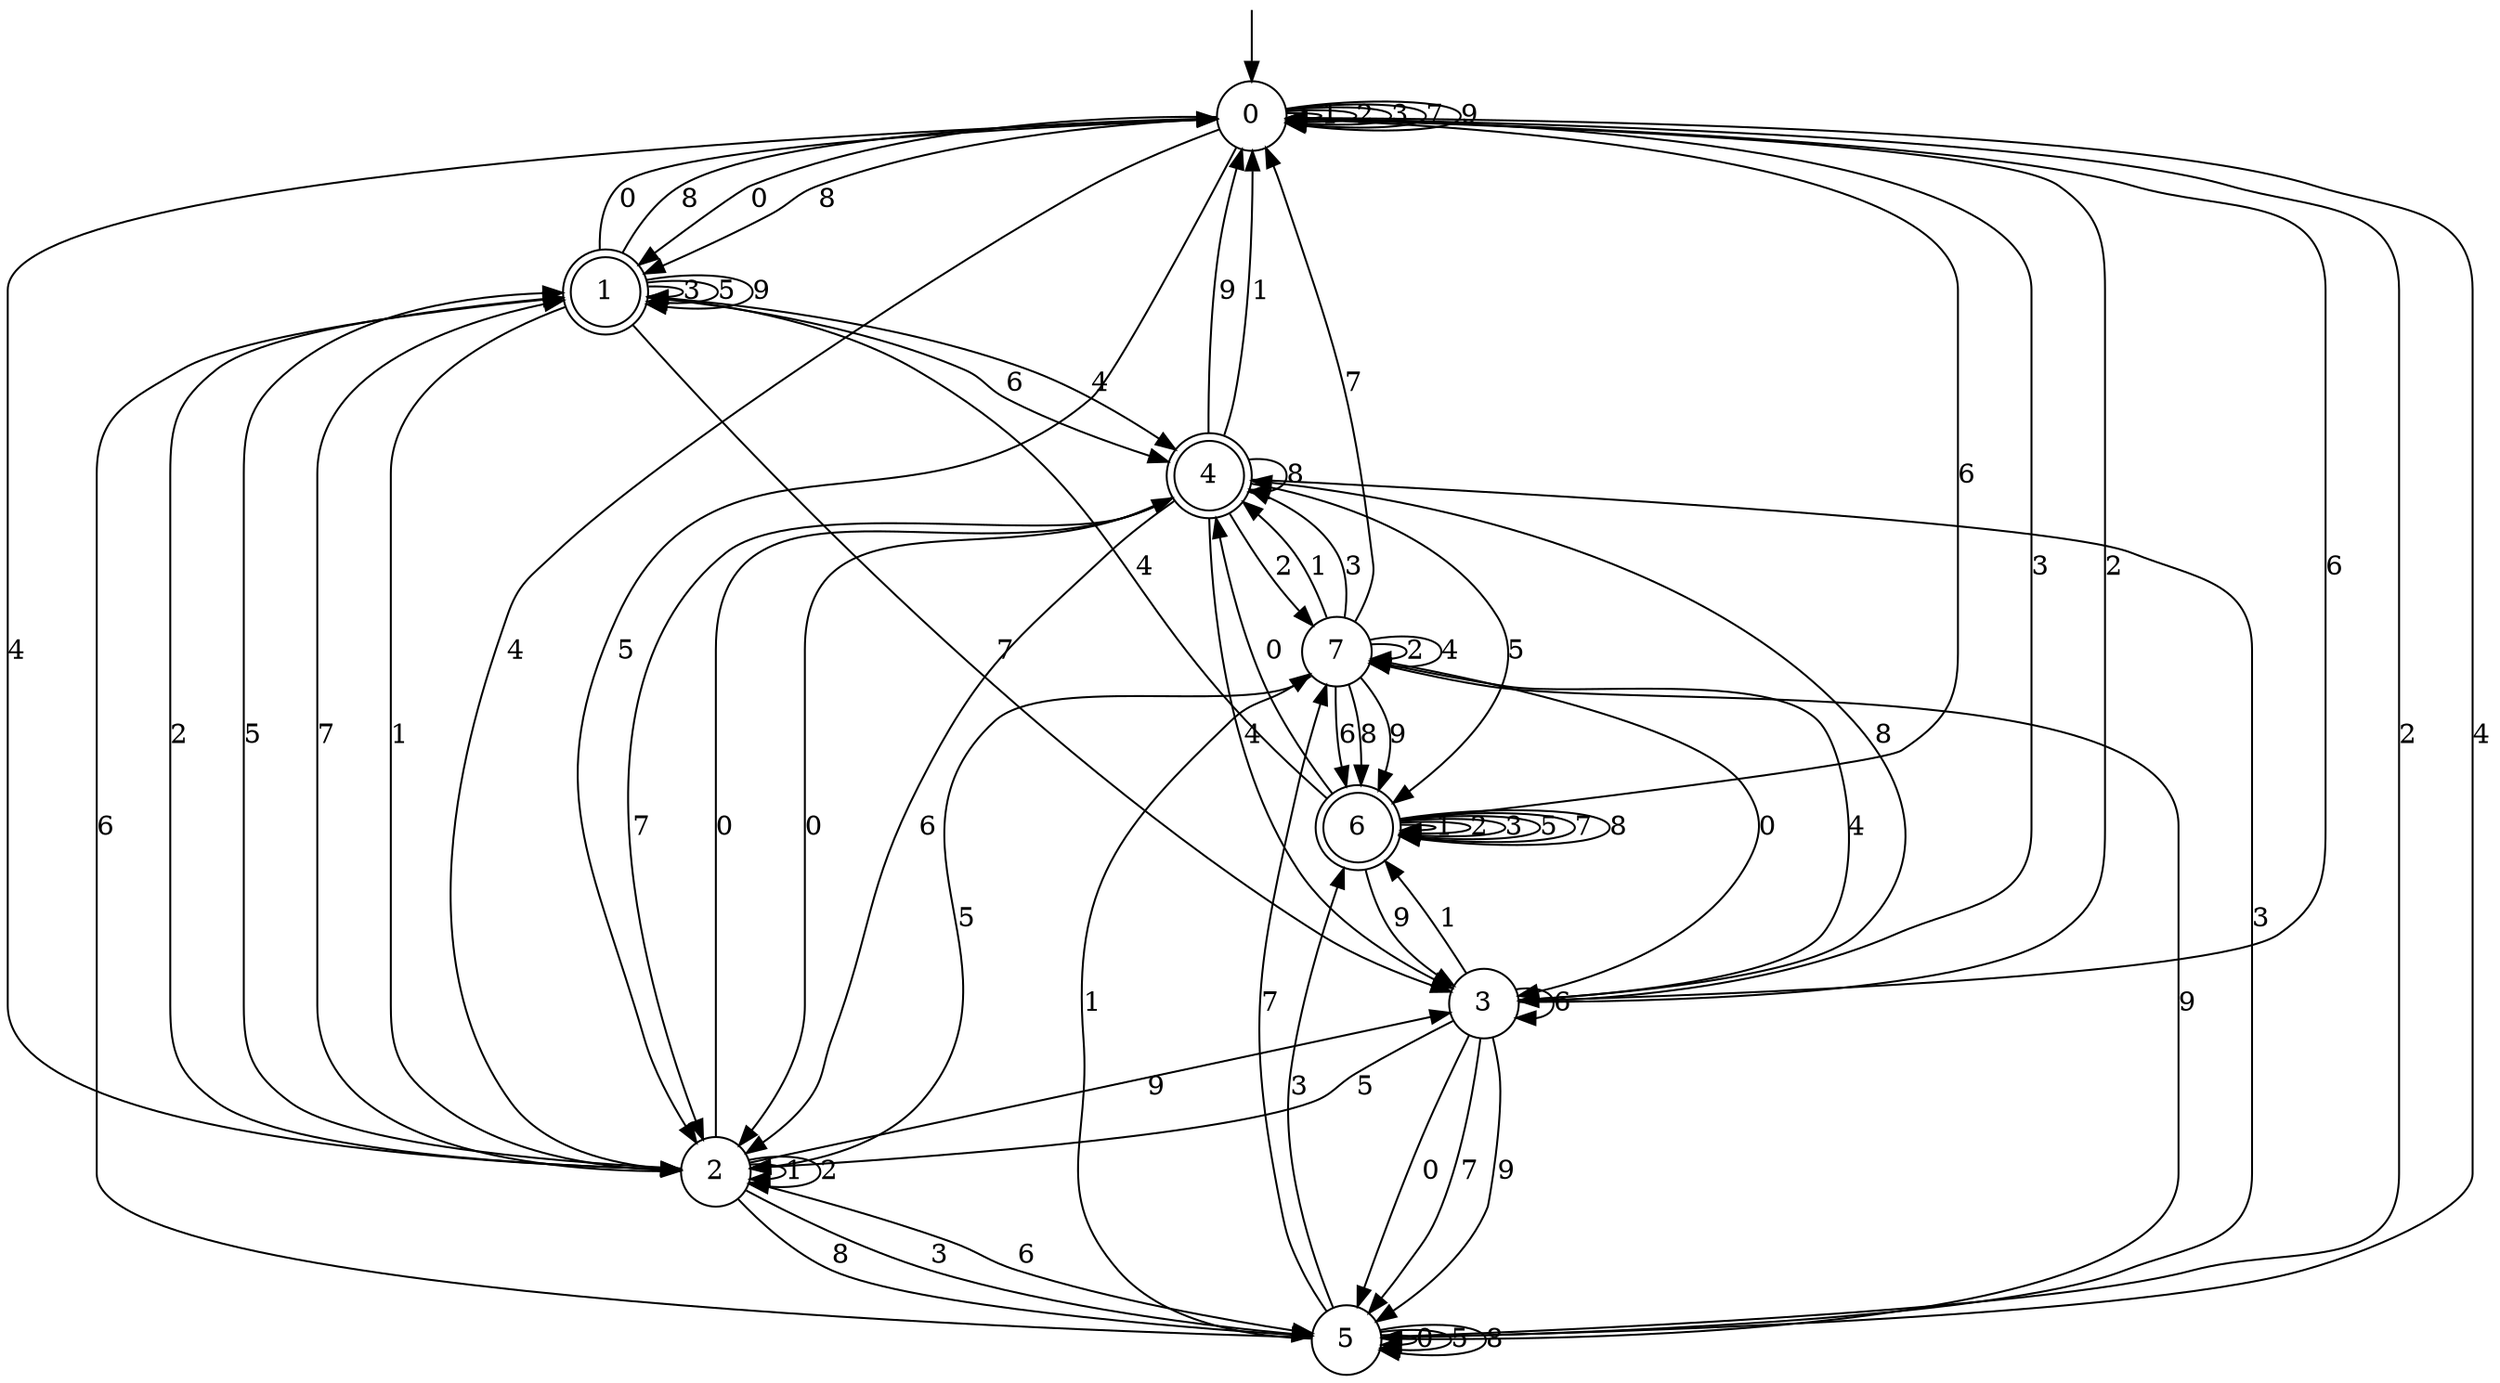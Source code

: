 digraph g {

	s0 [shape="circle" label="0"];
	s1 [shape="doublecircle" label="1"];
	s2 [shape="circle" label="2"];
	s3 [shape="circle" label="3"];
	s4 [shape="doublecircle" label="4"];
	s5 [shape="circle" label="5"];
	s6 [shape="doublecircle" label="6"];
	s7 [shape="circle" label="7"];
	s0 -> s1 [label="0"];
	s0 -> s0 [label="1"];
	s0 -> s0 [label="2"];
	s0 -> s0 [label="3"];
	s0 -> s2 [label="4"];
	s0 -> s2 [label="5"];
	s0 -> s3 [label="6"];
	s0 -> s0 [label="7"];
	s0 -> s1 [label="8"];
	s0 -> s0 [label="9"];
	s1 -> s0 [label="0"];
	s1 -> s2 [label="1"];
	s1 -> s2 [label="2"];
	s1 -> s1 [label="3"];
	s1 -> s4 [label="4"];
	s1 -> s1 [label="5"];
	s1 -> s4 [label="6"];
	s1 -> s3 [label="7"];
	s1 -> s0 [label="8"];
	s1 -> s1 [label="9"];
	s2 -> s4 [label="0"];
	s2 -> s2 [label="1"];
	s2 -> s2 [label="2"];
	s2 -> s5 [label="3"];
	s2 -> s0 [label="4"];
	s2 -> s1 [label="5"];
	s2 -> s5 [label="6"];
	s2 -> s1 [label="7"];
	s2 -> s5 [label="8"];
	s2 -> s3 [label="9"];
	s3 -> s5 [label="0"];
	s3 -> s6 [label="1"];
	s3 -> s0 [label="2"];
	s3 -> s0 [label="3"];
	s3 -> s7 [label="4"];
	s3 -> s2 [label="5"];
	s3 -> s3 [label="6"];
	s3 -> s5 [label="7"];
	s3 -> s4 [label="8"];
	s3 -> s5 [label="9"];
	s4 -> s2 [label="0"];
	s4 -> s0 [label="1"];
	s4 -> s7 [label="2"];
	s4 -> s5 [label="3"];
	s4 -> s3 [label="4"];
	s4 -> s6 [label="5"];
	s4 -> s2 [label="6"];
	s4 -> s2 [label="7"];
	s4 -> s4 [label="8"];
	s4 -> s0 [label="9"];
	s5 -> s5 [label="0"];
	s5 -> s7 [label="1"];
	s5 -> s0 [label="2"];
	s5 -> s6 [label="3"];
	s5 -> s0 [label="4"];
	s5 -> s5 [label="5"];
	s5 -> s1 [label="6"];
	s5 -> s7 [label="7"];
	s5 -> s5 [label="8"];
	s5 -> s7 [label="9"];
	s6 -> s4 [label="0"];
	s6 -> s6 [label="1"];
	s6 -> s6 [label="2"];
	s6 -> s6 [label="3"];
	s6 -> s1 [label="4"];
	s6 -> s6 [label="5"];
	s6 -> s0 [label="6"];
	s6 -> s6 [label="7"];
	s6 -> s6 [label="8"];
	s6 -> s3 [label="9"];
	s7 -> s3 [label="0"];
	s7 -> s4 [label="1"];
	s7 -> s7 [label="2"];
	s7 -> s4 [label="3"];
	s7 -> s7 [label="4"];
	s7 -> s2 [label="5"];
	s7 -> s6 [label="6"];
	s7 -> s0 [label="7"];
	s7 -> s6 [label="8"];
	s7 -> s6 [label="9"];

__start0 [label="" shape="none" width="0" height="0"];
__start0 -> s0;

}
